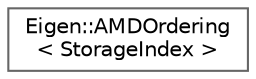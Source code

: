 digraph "类继承关系图"
{
 // LATEX_PDF_SIZE
  bgcolor="transparent";
  edge [fontname=Helvetica,fontsize=10,labelfontname=Helvetica,labelfontsize=10];
  node [fontname=Helvetica,fontsize=10,shape=box,height=0.2,width=0.4];
  rankdir="LR";
  Node0 [id="Node000000",label="Eigen::AMDOrdering\l\< StorageIndex \>",height=0.2,width=0.4,color="grey40", fillcolor="white", style="filled",URL="$class_eigen_1_1_a_m_d_ordering.html",tooltip=" "];
}
